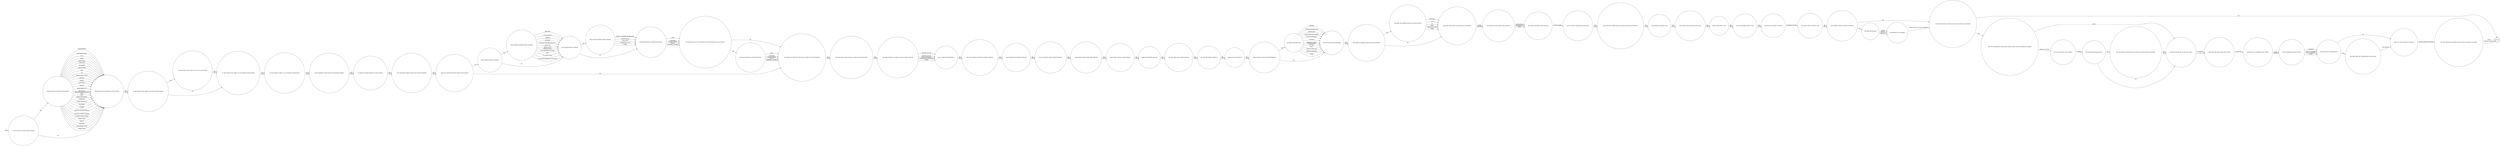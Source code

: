 digraph OLD_ROOF_CLIMB {  rankdir=LR;
  node [shape = circle];
  START_NODE [label="", shape=none];
  START_NODE -> 44417 [label = "start"];
  END_NODE [label="END", shape="doublecircle"];
  44145 [label = "WAS THIS A FULL OR PARTIAL SHUT DOWN?"];
  44145 -> 44806 [label = "FULL"];
  44145 -> 44806 [label = "PARTIAL"];
  44150 [label = "ESTIMATED COST OF DAMAGE"];
  44150 -> 45127 [label = "ENTER AMOUNT IN POUND STERLING"];
  44151 [label = "WERE ANY INJURIES RECEIVED DURING THIS INCIDENT"];
  44151 -> 44518 [label = "YES"];
  44151 -> 44842 [label = "NO"];
  44175 [label = "WHO WAS DETAINED IN OUTSIDE HOSPITAL"];
  44175 -> 44842 [label = "STAFF"];
  44175 -> 44842 [label = "PRISONERS"];
  44175 -> 44842 [label = "CIVILIAN GRADES"];
  44175 -> 44842 [label = "POLICE"];
  44175 -> 44842 [label = "EXTERNAL CIVILIANS"];
  44177 [label = "WHEN WAS THE SYSTEM RE-ACTIVATED?"];
  44177 -> 44328 [label = "ENTER COMMENT AND DATE"];
  44183 [label = "DURATION OF INCIDENT IN HOURS"];
  44183 -> 44639 [label = "NUMBER OF HOURS"];
  44196 [label = "WAS THERE AN APPARENT REASON FOR THE INCIDENT"];
  44196 -> 44337 [label = "YES"];
  44196 -> 45128 [label = "NO"];
  44273 [label = "ARE ANY STAFF ON SICK LEAVE AS A RESULT OF THIS INCIDENT"];
  44273 -> 44487 [label = "YES"];
  44273 -> 44487 [label = "NO"];
  44289 [label = "WAS THE KEYWORD REQUESTED?"];
  44289 -> 44767 [label = "YES"];
  44289 -> 45163 [label = "NO"];
  44328 [label = "WAS THE SYSTEM RE-ACTIVATED LOCALLY OR BY THE SERVICE SUPPLIER"];
  44328 -> END_NODE [label = "LOCAL"];
  44328 -> END_NODE [label = "SERVICE SUPPLIER"];
  44334 [label = "WAS DAMAGE CAUSED TO PRISON PROPERTY"];
  44334 -> 45098 [label = "YES"];
  44334 -> 45127 [label = "NO"];
  44337 [label = "DESCRIBE THE APPARENT REASON FOR THE INCIDENT"];
  44337 -> 45128 [label = "FACILITIES"];
  44337 -> 45128 [label = "FOOD"];
  44337 -> 45128 [label = "PAY"];
  44337 -> 45128 [label = "VISITS"];
  44337 -> 45128 [label = "TIME OUT OF CELL"];
  44337 -> 45128 [label = "OTHER"];
  44359 [label = "IS THERE ANY MEDIA INTEREST IN THIS INCIDENT"];
  44359 -> 44375 [label = "YES"];
  44359 -> 44375 [label = "NO"];
  44374 [label = "WAS THE AMBULANCE SERVICE PRESENT"];
  44374 -> 44536 [label = "YES"];
  44374 -> 44536 [label = "NO"];
  44375 [label = "HAS THE PRISON SERVICE PRESS OFFICE BEEN INFORMED"];
  44375 -> 44151 [label = "YES"];
  44375 -> 44151 [label = "NO"];
  44394 [label = "WHICH MINOR INJURIES WERE SUSTAINED"];
  44394 -> 44462 [label = "GRAZES, SCRATCHES OR ABRASIONS"];
  44394 -> 44462 [label = "MINOR BRUISES"];
  44394 -> 44462 [label = "SWELLINGS"];
  44394 -> 44462 [label = "SUPERFICIAL CUTS"];
  44394 -> 44462 [label = "OTHER"];
  44417 [label = "IS THE LOCATION OF THE INCIDENT KNOWN"];
  44417 -> 44927 [label = "YES"];
  44417 -> 44596 [label = "NO"];
  44422 [label = "IS THE INCIDENT THE SUBJECT OF A POLICE INVESTIGATION"];
  44422 -> 44853 [label = "YES"];
  44422 -> 44804 [label = "NO"];
  44462 [label = "ENTER DESCRIPTION OF PERSON(S) INJURED"];
  44462 -> 44533 [label = "STAFF"];
  44462 -> 44533 [label = "PRISONERS"];
  44462 -> 44533 [label = "CIVILIAN GRADES"];
  44462 -> 44533 [label = "POLICE"];
  44462 -> 44533 [label = "EXTERNAL CIVILIANS"];
  44465 [label = "IS ANY MEMBER OF STAFF FACING DISCIPLINARY CHARGES"];
  44465 -> 44359 [label = "YES"];
  44465 -> 44359 [label = "NO"];
  44469 [label = "WERE WORKS SERVICES STAFF PRESENT"];
  44469 -> 44625 [label = "YES"];
  44469 -> 44625 [label = "NO"];
  44475 [label = "WERE EXTENDABLE BATONS USED"];
  44475 -> 44183 [label = "YES"];
  44475 -> 44183 [label = "NO"];
  44487 [label = "DESCRIBE METHOD OF GAINING ACCESS TO AREA AT HEIGHT"];
  44487 -> 44986 [label = "EXTERNAL ACCESS"];
  44487 -> 44986 [label = "INTERNAL ACCESS"];
  44487 -> 44986 [label = "WORKS EQUIPMENT"];
  44487 -> 44986 [label = "CONTRACTORS EQUIPMENT"];
  44487 -> 44986 [label = "OTHER"];
  44518 [label = "WAS A SERIOUS INJURY SUSTAINED"];
  44518 -> 45155 [label = "YES"];
  44518 -> 45175 [label = "NO"];
  44533 [label = "DID INJURIES RESULT IN DETENTION IN OUTSIDE HOSPITAL AS AN IN-PATIENT"];
  44533 -> 44175 [label = "YES"];
  44533 -> 44842 [label = "NO"];
  44536 [label = "WAS THE FIRE SERVICE PRESENT"];
  44536 -> 44797 [label = "YES"];
  44536 -> 44797 [label = "NO"];
  44553 [label = "IS THE INCIDENT SUBJECT TO A GOVERNOR'S ADJUDICATION"];
  44553 -> 44465 [label = "YES"];
  44553 -> 44465 [label = "NO"];
  44580 [label = "WERE HEALTH CARE CENTRE STAFF PRESENT"];
  44580 -> 44469 [label = "YES"];
  44580 -> 44469 [label = "NO"];
  44596 [label = "WERE THE POLICE INFORMED OF THE INCIDENT"];
  44596 -> 44422 [label = "YES"];
  44596 -> 44422 [label = "NO"];
  44610 [label = "WERE WATER HOSES USED"];
  44610 -> 44475 [label = "YES"];
  44610 -> 44475 [label = "NO"];
  44625 [label = "WERE IMB MEMBERS PRESENT"];
  44625 -> 44374 [label = "YES"];
  44625 -> 44374 [label = "NO"];
  44630 [label = "HAVE THE RING LEADERS BEEN ENTERED ON INMATE INVOLVEMENT"];
  44630 -> 44756 [label = "YES"];
  44630 -> 44756 [label = "NO"];
  44639 [label = "WAS THE INCIDENT IN PUBLIC VIEW"];
  44639 -> 44334 [label = "YES"];
  44639 -> 44334 [label = "NO"];
  44660 [label = "HOW MANY PRISONERS WERE INVOLVED"];
  44660 -> 44889 [label = "ENTER NUMBER"];
  44687 [label = "DESCRIBE WEAPONS USED"];
  44687 -> 44725 [label = "FIREARM"];
  44687 -> 44725 [label = "CHEMICAL INCAPACITANT"];
  44687 -> 44725 [label = "KNIFE/BLADE"];
  44687 -> 44725 [label = "OTHER SHARP INSTRUMENT"];
  44687 -> 44725 [label = "BLUNT INSTRUMENT"];
  44687 -> 44725 [label = "LIGATURE"];
  44687 -> 44725 [label = "DANGEROUS LIQUID"];
  44687 -> 44725 [label = "EXCRETA/URINE"];
  44687 -> 44725 [label = "SPITTING"];
  44687 -> 44725 [label = "FOOD"];
  44687 -> 44725 [label = "THROWN FURNITURE"];
  44687 -> 44725 [label = "THROWN EQUIPMENT"];
  44687 -> 44725 [label = "OTHER"];
  44710 [label = "WAS CONTROL AND RESTRAINTS EMPLOYED"];
  44710 -> 44610 [label = "YES"];
  44710 -> 44610 [label = "NO"];
  44714 [label = "QUOTE THE VANTIVE CASE NUMBER"];
  44714 -> 44289 [label = "NUMBER"];
  44725 [label = "WAS ANY EVACUATION NECESSARY"];
  44725 -> 44196 [label = "YES"];
  44725 -> 44196 [label = "NO"];
  44756 [label = "WAS OPERATION TORNADO USED"];
  44756 -> 44710 [label = "YES"];
  44756 -> 44710 [label = "NO"];
  44767 [label = "HAS THE SERVICE SUPPLIER BEEN NOTIFIED OF A REPLACEMENT KEYWORD?"];
  44767 -> 45163 [label = "YES"];
  44767 -> 45163 [label = "NO"];
  44780 [label = "DESCRIBE HOW THE INCIDENT WAS RESOLVED"];
  44780 -> 44660 [label = "NEGOTIATION"];
  44780 -> 44660 [label = "INTERVENTION"];
  44780 -> 44660 [label = "OTHER"];
  44797 [label = "WERE THE POLICE PRESENT"];
  44797 -> 44873 [label = "YES"];
  44797 -> 44873 [label = "NO"];
  44804 [label = "IS THE INCIDENT THE SUBJECT OF AN INTERNAL INVESTIGATION"];
  44804 -> 44553 [label = "YES"];
  44804 -> 44553 [label = "NO"];
  44806 [label = "WHO AUTHORISED THE SHUT DOWN?"];
  44806 -> 44825 [label = "GOVERNOR"];
  44806 -> 44825 [label = "DEPUTY GOVERNOR"];
  44806 -> 44825 [label = "DUTY GOVERNOR"];
  44806 -> 44825 [label = "OTHER"];
  44815 [label = "WERE TRAINED NEGOTIATORS DEPLOYED"];
  44815 -> 44951 [label = "YES"];
  44815 -> 44951 [label = "NO"];
  44825 [label = "WAS THE SYSTEM COMPROMISED?"];
  44825 -> 44847 [label = "YES"];
  44825 -> 44177 [label = "NO"];
  44842 [label = "ARE THERE ANY STAFF NOW OFF DUTY AS A RESULT OF THIS INCIDENT"];
  44842 -> 44273 [label = "YES"];
  44842 -> 44273 [label = "NO"];
  44847 [label = "DESCRIBE WHAT WAS COMPROMISED AND BY WHOM"];
  44847 -> 44177 [label = "DESCRIPTION"];
  44853 [label = "HAS ANY PROSECUTION TAKEN PLACE OR IS ANY PENDING"];
  44853 -> 44804 [label = "YES"];
  44853 -> 44804 [label = "NO"];
  44873 [label = "WERE WEAPONS USED BY THE PERPETRATOR"];
  44873 -> 44687 [label = "YES"];
  44873 -> 44725 [label = "NO"];
  44889 [label = "HAVE THE RING LEADERS BEEN IDENTIFIED"];
  44889 -> 44630 [label = "YES"];
  44889 -> 44630 [label = "NO"];
  44892 [label = "WAS THE EMERGENCY RESPONSE VEHICLE PRESENT"];
  44892 -> 44815 [label = "YES"];
  44892 -> 44815 [label = "NO"];
  44927 [label = "WHAT WAS THE LOCATION OF THE INCIDENT"];
  44927 -> 44596 [label = "ADMINISTRATION"];
  44927 -> 44596 [label = "ASSOCIATION AREA"];
  44927 -> 44596 [label = "CELL"];
  44927 -> 44596 [label = "CHAPEL"];
  44927 -> 44596 [label = "DINING ROOM"];
  44927 -> 44596 [label = "DORMITORY"];
  44927 -> 44596 [label = "EDUCATION"];
  44927 -> 44596 [label = "EXERCISE YARD"];
  44927 -> 44596 [label = "GATE"];
  44927 -> 44596 [label = "GYM"];
  44927 -> 44596 [label = "HEALTH CARE CENTRE"];
  44927 -> 44596 [label = "KITCHEN"];
  44927 -> 44596 [label = "OFFICE"];
  44927 -> 44596 [label = "RECEPTION"];
  44927 -> 44596 [label = "RECESS"];
  44927 -> 44596 [label = "SEGREGATION UNIT"];
  44927 -> 44596 [label = "SPECIAL UNIT"];
  44927 -> 44596 [label = "SHOWERS/CHANGING ROOM"];
  44927 -> 44596 [label = "VISITS"];
  44927 -> 44596 [label = "WING"];
  44927 -> 44596 [label = "WORKS DEPARTMENT"];
  44927 -> 44596 [label = "WORKSHOP"];
  44927 -> 44596 [label = "WITHIN PERIMETER"];
  44927 -> 44596 [label = "ELSEWHERE"];
  44927 -> 44596 [label = "FUNERAL"];
  44927 -> 44596 [label = "HOSPITAL OUTSIDE (PATIENT)"];
  44927 -> 44596 [label = "HOSPITAL OUTSIDE (VISITING)"];
  44927 -> 44596 [label = "OUTSIDE WORKING PARTY"];
  44927 -> 44596 [label = "SPORTS FIELD"];
  44927 -> 44596 [label = "VEHICLE"];
  44927 -> 44596 [label = "WEDDINGS"];
  44927 -> 44596 [label = "MAGISTRATES COURT"];
  44927 -> 44596 [label = "CROWN COURT"];
  44951 [label = "WAS AN INCIDENT LIAISON OFFICER PRESENT"];
  44951 -> 44580 [label = "YES"];
  44951 -> 44580 [label = "NO"];
  44985 [label = "WAS THE TELEPHONE/IT SYSTEM SHUT DOWN LOCALLY OR BY THE SERVICE SUPPLIER"];
  44985 -> 45163 [label = "LOCAL"];
  44985 -> 44714 [label = "SERVICE SUPPLIER"];
  44986 [label = "WAS A CANDR ADVISOR PRESENT"];
  44986 -> 44892 [label = "YES"];
  44986 -> 44892 [label = "NO"];
  45028 [label = "WHAT TIME WAS THE SYSTEM SHUT DOWN?"];
  45028 -> 44145 [label = "ENTER TIME"];
  45098 [label = "DESCRIBE THE DAMAGE"];
  45098 -> 44150 [label = "MINOR"];
  45098 -> 44150 [label = "SERIOUS"];
  45098 -> 44150 [label = "EXTENSIVE"];
  45127 [label = "WAS THE TELEPHONE/IT SYSTEM SHUT DOWN DURING THE INCIDENT?"];
  45127 -> 44985 [label = "YES"];
  45127 -> END_NODE [label = "NO"];
  45128 [label = "DESCRIBE THE INCIDENT AS EITHER ACTIVE OR PASSIVE"];
  45128 -> 44780 [label = "ACTIVE"];
  45128 -> 44780 [label = "PASSIVE"];
  45155 [label = "WHICH SERIOUS INJURIES WERE SUSTAINED"];
  45155 -> 45175 [label = "FRACTURE"];
  45155 -> 45175 [label = "SCALD OR BURN"];
  45155 -> 45175 [label = "STABBING"];
  45155 -> 45175 [label = "CRUSHING"];
  45155 -> 45175 [label = "EXTENSIVE/MULTIPLE BRUISING"];
  45155 -> 45175 [label = "BLACK EYE"];
  45155 -> 45175 [label = "BROKEN NOSE"];
  45155 -> 45175 [label = "BROKEN TEETH"];
  45155 -> 45175 [label = "CUTS REQUIRING SUTURES"];
  45155 -> 45175 [label = "BITES"];
  45155 -> 45175 [label = "GUN SHOT WOUND"];
  45155 -> 45175 [label = "TEMPORARY/PERMANENT BLINDNESS"];
  45163 [label = "INDICATE THE NATURE OF THE SHUT DOWN"];
  45163 -> 45028 [label = "TELEPHONY"];
  45163 -> 45028 [label = "IT"];
  45175 [label = "WAS A MINOR INJURY SUSTAINED"];
  45175 -> 44394 [label = "YES"];
  45175 -> 44462 [label = "NO"];
}
